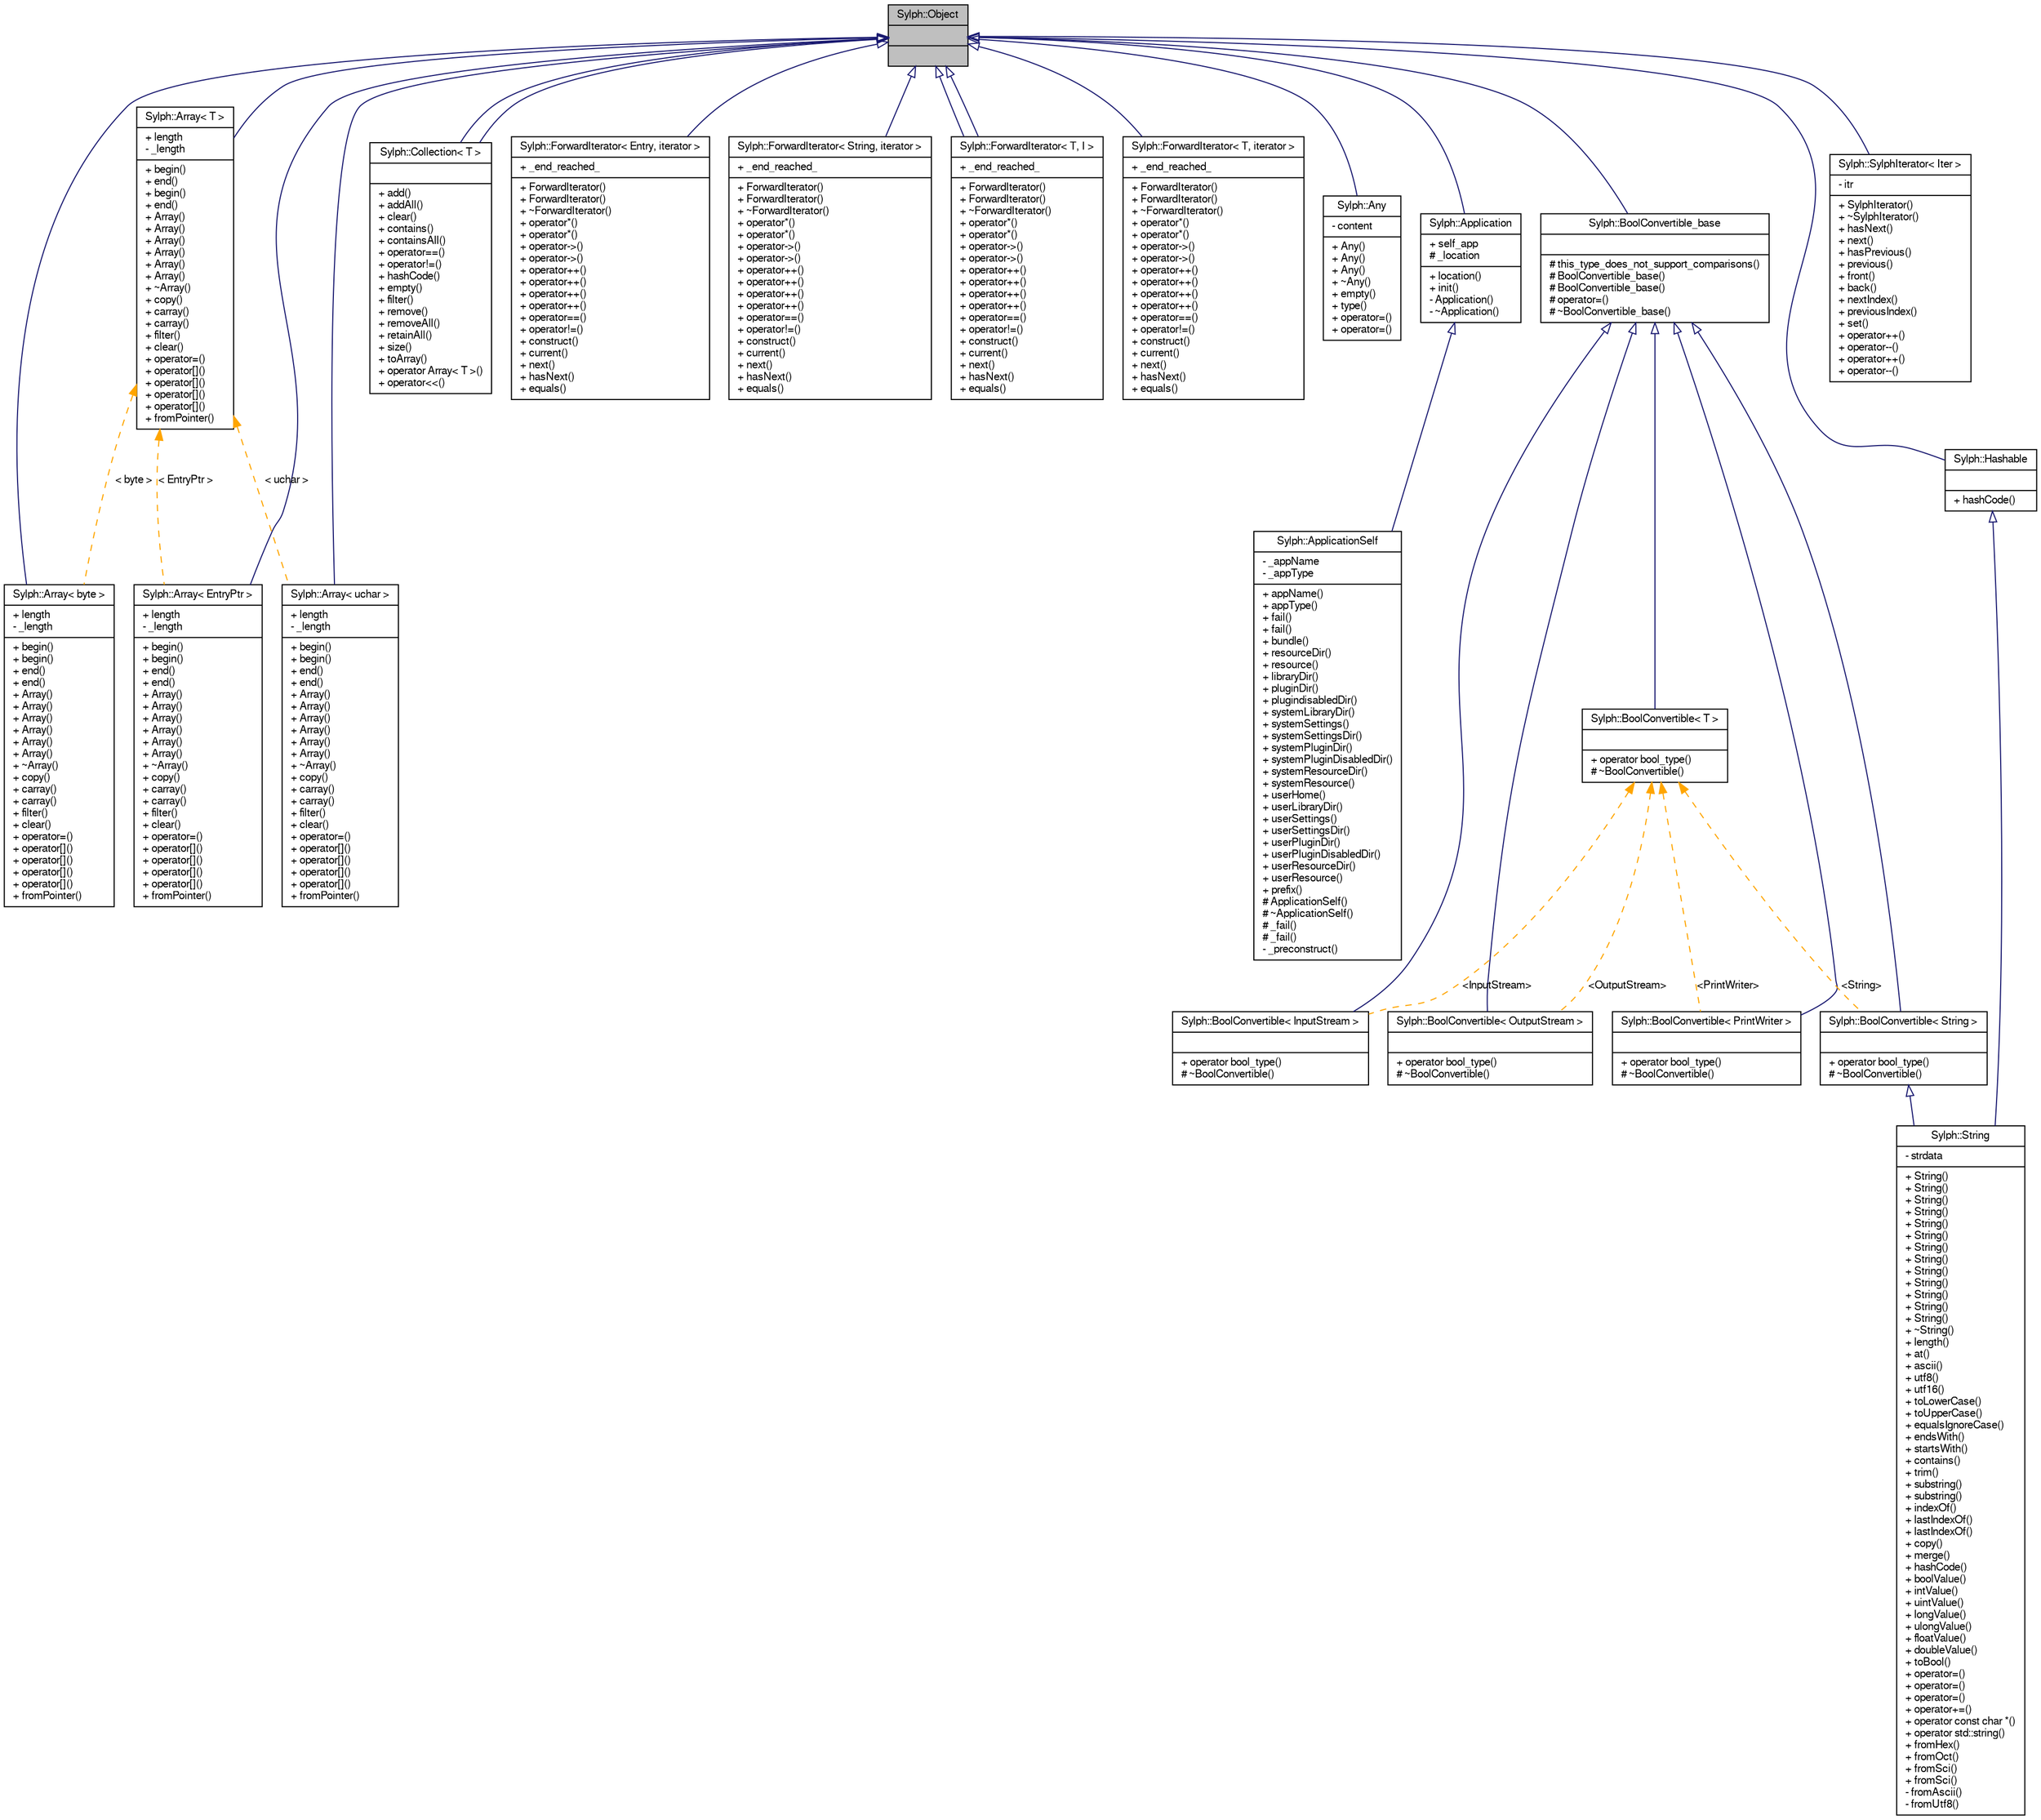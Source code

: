 digraph G
{
  edge [fontname="FreeSans",fontsize="10",labelfontname="FreeSans",labelfontsize="10"];
  node [fontname="FreeSans",fontsize="10",shape=record];
  Node1 [label="{Sylph::Object\n||}",height=0.2,width=0.4,color="black", fillcolor="grey75", style="filled" fontcolor="black"];
  Node1 -> Node2 [dir=back,color="midnightblue",fontsize="10",style="solid",arrowtail="empty",fontname="FreeSans"];
  Node2 [label="{Sylph::Array\< byte \>\n|+ length\l- _length\l|+ begin()\l+ begin()\l+ end()\l+ end()\l+ Array()\l+ Array()\l+ Array()\l+ Array()\l+ Array()\l+ Array()\l+ ~Array()\l+ copy()\l+ carray()\l+ carray()\l+ filter()\l+ clear()\l+ operator=()\l+ operator[]()\l+ operator[]()\l+ operator[]()\l+ operator[]()\l+ fromPointer()\l}",height=0.2,width=0.4,color="black", fillcolor="white", style="filled",URL="$class_sylph_1_1_array.html"];
  Node1 -> Node3 [dir=back,color="midnightblue",fontsize="10",style="solid",arrowtail="empty",fontname="FreeSans"];
  Node3 [label="{Sylph::Array\< EntryPtr \>\n|+ length\l- _length\l|+ begin()\l+ begin()\l+ end()\l+ end()\l+ Array()\l+ Array()\l+ Array()\l+ Array()\l+ Array()\l+ Array()\l+ ~Array()\l+ copy()\l+ carray()\l+ carray()\l+ filter()\l+ clear()\l+ operator=()\l+ operator[]()\l+ operator[]()\l+ operator[]()\l+ operator[]()\l+ fromPointer()\l}",height=0.2,width=0.4,color="black", fillcolor="white", style="filled",URL="$class_sylph_1_1_array.html"];
  Node1 -> Node4 [dir=back,color="midnightblue",fontsize="10",style="solid",arrowtail="empty",fontname="FreeSans"];
  Node4 [label="{Sylph::Array\< uchar \>\n|+ length\l- _length\l|+ begin()\l+ begin()\l+ end()\l+ end()\l+ Array()\l+ Array()\l+ Array()\l+ Array()\l+ Array()\l+ Array()\l+ ~Array()\l+ copy()\l+ carray()\l+ carray()\l+ filter()\l+ clear()\l+ operator=()\l+ operator[]()\l+ operator[]()\l+ operator[]()\l+ operator[]()\l+ fromPointer()\l}",height=0.2,width=0.4,color="black", fillcolor="white", style="filled",URL="$class_sylph_1_1_array.html"];
  Node1 -> Node5 [dir=back,color="midnightblue",fontsize="10",style="solid",arrowtail="empty",fontname="FreeSans"];
  Node5 [label="{Sylph::Collection\< T \>\n||+ add()\l+ addAll()\l+ clear()\l+ contains()\l+ containsAll()\l+ operator==()\l+ operator!=()\l+ hashCode()\l+ empty()\l+ filter()\l+ remove()\l+ removeAll()\l+ retainAll()\l+ size()\l+ toArray()\l+ operator Array\< T \>()\l+ operator\<\<()\l}",height=0.2,width=0.4,color="black", fillcolor="white", style="filled",URL="$class_sylph_1_1_collection.html"];
  Node1 -> Node6 [dir=back,color="midnightblue",fontsize="10",style="solid",arrowtail="empty",fontname="FreeSans"];
  Node6 [label="{Sylph::ForwardIterator\< Entry, iterator \>\n|+ _end_reached_\l|+ ForwardIterator()\l+ ForwardIterator()\l+ ~ForwardIterator()\l+ operator*()\l+ operator*()\l+ operator-\>()\l+ operator-\>()\l+ operator++()\l+ operator++()\l+ operator++()\l+ operator++()\l+ operator==()\l+ operator!=()\l+ construct()\l+ current()\l+ next()\l+ hasNext()\l+ equals()\l}",height=0.2,width=0.4,color="black", fillcolor="white", style="filled",URL="$class_sylph_1_1_forward_iterator.html"];
  Node1 -> Node7 [dir=back,color="midnightblue",fontsize="10",style="solid",arrowtail="empty",fontname="FreeSans"];
  Node7 [label="{Sylph::ForwardIterator\< String, iterator \>\n|+ _end_reached_\l|+ ForwardIterator()\l+ ForwardIterator()\l+ ~ForwardIterator()\l+ operator*()\l+ operator*()\l+ operator-\>()\l+ operator-\>()\l+ operator++()\l+ operator++()\l+ operator++()\l+ operator++()\l+ operator==()\l+ operator!=()\l+ construct()\l+ current()\l+ next()\l+ hasNext()\l+ equals()\l}",height=0.2,width=0.4,color="black", fillcolor="white", style="filled",URL="$class_sylph_1_1_forward_iterator.html"];
  Node1 -> Node8 [dir=back,color="midnightblue",fontsize="10",style="solid",arrowtail="empty",fontname="FreeSans"];
  Node8 [label="{Sylph::ForwardIterator\< T, I \>\n|+ _end_reached_\l|+ ForwardIterator()\l+ ForwardIterator()\l+ ~ForwardIterator()\l+ operator*()\l+ operator*()\l+ operator-\>()\l+ operator-\>()\l+ operator++()\l+ operator++()\l+ operator++()\l+ operator++()\l+ operator==()\l+ operator!=()\l+ construct()\l+ current()\l+ next()\l+ hasNext()\l+ equals()\l}",height=0.2,width=0.4,color="black", fillcolor="white", style="filled",URL="$class_sylph_1_1_forward_iterator.html"];
  Node1 -> Node9 [dir=back,color="midnightblue",fontsize="10",style="solid",arrowtail="empty",fontname="FreeSans"];
  Node9 [label="{Sylph::ForwardIterator\< T, iterator \>\n|+ _end_reached_\l|+ ForwardIterator()\l+ ForwardIterator()\l+ ~ForwardIterator()\l+ operator*()\l+ operator*()\l+ operator-\>()\l+ operator-\>()\l+ operator++()\l+ operator++()\l+ operator++()\l+ operator++()\l+ operator==()\l+ operator!=()\l+ construct()\l+ current()\l+ next()\l+ hasNext()\l+ equals()\l}",height=0.2,width=0.4,color="black", fillcolor="white", style="filled",URL="$class_sylph_1_1_forward_iterator.html"];
  Node1 -> Node10 [dir=back,color="midnightblue",fontsize="10",style="solid",arrowtail="empty",fontname="FreeSans"];
  Node10 [label="{Sylph::Any\n|- content\l|+ Any()\l+ Any()\l+ Any()\l+ ~Any()\l+ empty()\l+ type()\l+ operator=()\l+ operator=()\l}",height=0.2,width=0.4,color="black", fillcolor="white", style="filled",URL="$class_sylph_1_1_any.html",tooltip="Wrapper class for any kind of class."];
  Node1 -> Node11 [dir=back,color="midnightblue",fontsize="10",style="solid",arrowtail="empty",fontname="FreeSans"];
  Node11 [label="{Sylph::Application\n|+ self_app\l# _location\l|+ location()\l+ init()\l- Application()\l- ~Application()\l}",height=0.2,width=0.4,color="black", fillcolor="white", style="filled",URL="$class_sylph_1_1_application.html",tooltip="Class representing an application."];
  Node11 -> Node12 [dir=back,color="midnightblue",fontsize="10",style="solid",arrowtail="empty",fontname="FreeSans"];
  Node12 [label="{Sylph::ApplicationSelf\n|- _appName\l- _appType\l|+ appName()\l+ appType()\l+ fail()\l+ fail()\l+ bundle()\l+ resourceDir()\l+ resource()\l+ libraryDir()\l+ pluginDir()\l+ plugindisabledDir()\l+ systemLibraryDir()\l+ systemSettings()\l+ systemSettingsDir()\l+ systemPluginDir()\l+ systemPluginDisabledDir()\l+ systemResourceDir()\l+ systemResource()\l+ userHome()\l+ userLibraryDir()\l+ userSettings()\l+ userSettingsDir()\l+ userPluginDir()\l+ userPluginDisabledDir()\l+ userResourceDir()\l+ userResource()\l+ prefix()\l# ApplicationSelf()\l# ~ApplicationSelf()\l# _fail()\l# _fail()\l- _preconstruct()\l}",height=0.2,width=0.4,color="black", fillcolor="white", style="filled",URL="$class_sylph_1_1_application_self.html",tooltip="An Application representing the currently running application."];
  Node1 -> Node13 [dir=back,color="midnightblue",fontsize="10",style="solid",arrowtail="empty",fontname="FreeSans"];
  Node13 [label="{Sylph::Array\< T \>\n|+ length\l- _length\l|+ begin()\l+ end()\l+ begin()\l+ end()\l+ Array()\l+ Array()\l+ Array()\l+ Array()\l+ Array()\l+ Array()\l+ ~Array()\l+ copy()\l+ carray()\l+ carray()\l+ filter()\l+ clear()\l+ operator=()\l+ operator[]()\l+ operator[]()\l+ operator[]()\l+ operator[]()\l+ fromPointer()\l}",height=0.2,width=0.4,color="black", fillcolor="white", style="filled",URL="$class_sylph_1_1_array.html",tooltip="Array provides a safe array."];
  Node13 -> Node2 [dir=back,color="orange",fontsize="10",style="dashed",label="\< byte \>",fontname="FreeSans"];
  Node13 -> Node4 [dir=back,color="orange",fontsize="10",style="dashed",label="\< uchar \>",fontname="FreeSans"];
  Node13 -> Node3 [dir=back,color="orange",fontsize="10",style="dashed",label="\< EntryPtr \>",fontname="FreeSans"];
  Node1 -> Node14 [dir=back,color="midnightblue",fontsize="10",style="solid",arrowtail="empty",fontname="FreeSans"];
  Node14 [label="{Sylph::BoolConvertible_base\n||# this_type_does_not_support_comparisons()\l# BoolConvertible_base()\l# BoolConvertible_base()\l# operator=()\l# ~BoolConvertible_base()\l}",height=0.2,width=0.4,color="black", fillcolor="white", style="filled",URL="$class_sylph_1_1_bool_convertible__base.html",tooltip="Abstract base class for BoolConvertible."];
  Node14 -> Node15 [dir=back,color="midnightblue",fontsize="10",style="solid",arrowtail="empty",fontname="FreeSans"];
  Node15 [label="{Sylph::BoolConvertible\< InputStream \>\n||+ operator bool_type()\l# ~BoolConvertible()\l}",height=0.2,width=0.4,color="black", fillcolor="white", style="filled",URL="$class_sylph_1_1_bool_convertible.html"];
  Node14 -> Node16 [dir=back,color="midnightblue",fontsize="10",style="solid",arrowtail="empty",fontname="FreeSans"];
  Node16 [label="{Sylph::BoolConvertible\< OutputStream \>\n||+ operator bool_type()\l# ~BoolConvertible()\l}",height=0.2,width=0.4,color="black", fillcolor="white", style="filled",URL="$class_sylph_1_1_bool_convertible.html"];
  Node14 -> Node17 [dir=back,color="midnightblue",fontsize="10",style="solid",arrowtail="empty",fontname="FreeSans"];
  Node17 [label="{Sylph::BoolConvertible\< PrintWriter \>\n||+ operator bool_type()\l# ~BoolConvertible()\l}",height=0.2,width=0.4,color="black", fillcolor="white", style="filled",URL="$class_sylph_1_1_bool_convertible.html"];
  Node14 -> Node18 [dir=back,color="midnightblue",fontsize="10",style="solid",arrowtail="empty",fontname="FreeSans"];
  Node18 [label="{Sylph::BoolConvertible\< String \>\n||+ operator bool_type()\l# ~BoolConvertible()\l}",height=0.2,width=0.4,color="black", fillcolor="white", style="filled",URL="$class_sylph_1_1_bool_convertible.html"];
  Node18 -> Node19 [dir=back,color="midnightblue",fontsize="10",style="solid",arrowtail="empty",fontname="FreeSans"];
  Node19 [label="{Sylph::String\n|- strdata\l|+ String()\l+ String()\l+ String()\l+ String()\l+ String()\l+ String()\l+ String()\l+ String()\l+ String()\l+ String()\l+ String()\l+ String()\l+ String()\l+ ~String()\l+ length()\l+ at()\l+ ascii()\l+ utf8()\l+ utf16()\l+ toLowerCase()\l+ toUpperCase()\l+ equalsIgnoreCase()\l+ endsWith()\l+ startsWith()\l+ contains()\l+ trim()\l+ substring()\l+ substring()\l+ indexOf()\l+ lastIndexOf()\l+ lastIndexOf()\l+ copy()\l+ merge()\l+ hashCode()\l+ boolValue()\l+ intValue()\l+ uintValue()\l+ longValue()\l+ ulongValue()\l+ floatValue()\l+ doubleValue()\l+ toBool()\l+ operator=()\l+ operator=()\l+ operator=()\l+ operator+=()\l+ operator const char *()\l+ operator std::string()\l+ fromHex()\l+ fromOct()\l+ fromSci()\l+ fromSci()\l- fromAscii()\l- fromUtf8()\l}",height=0.2,width=0.4,color="black", fillcolor="white", style="filled",URL="$class_sylph_1_1_string.html",tooltip="The String class represents character strings."];
  Node14 -> Node20 [dir=back,color="midnightblue",fontsize="10",style="solid",arrowtail="empty",fontname="FreeSans"];
  Node20 [label="{Sylph::BoolConvertible\< T \>\n||+ operator bool_type()\l# ~BoolConvertible()\l}",height=0.2,width=0.4,color="black", fillcolor="white", style="filled",URL="$class_sylph_1_1_bool_convertible.html",tooltip="Implementation of the Safe Bool Idiom."];
  Node20 -> Node16 [dir=back,color="orange",fontsize="10",style="dashed",label="\<OutputStream\>",fontname="FreeSans"];
  Node20 -> Node17 [dir=back,color="orange",fontsize="10",style="dashed",label="\<PrintWriter\>",fontname="FreeSans"];
  Node20 -> Node18 [dir=back,color="orange",fontsize="10",style="dashed",label="\<String\>",fontname="FreeSans"];
  Node20 -> Node15 [dir=back,color="orange",fontsize="10",style="dashed",label="\<InputStream\>",fontname="FreeSans"];
  Node1 -> Node5 [dir=back,color="midnightblue",fontsize="10",style="solid",arrowtail="empty",fontname="FreeSans"];
  Node1 -> Node8 [dir=back,color="midnightblue",fontsize="10",style="solid",arrowtail="empty",fontname="FreeSans"];
  Node1 -> Node21 [dir=back,color="midnightblue",fontsize="10",style="solid",arrowtail="empty",fontname="FreeSans"];
  Node21 [label="{Sylph::Hashable\n||+ hashCode()\l}",height=0.2,width=0.4,color="black", fillcolor="white", style="filled",URL="$class_sylph_1_1_hashable.html",tooltip="Interface to indicate this object provides its own hashCode function."];
  Node21 -> Node19 [dir=back,color="midnightblue",fontsize="10",style="solid",arrowtail="empty",fontname="FreeSans"];
  Node1 -> Node22 [dir=back,color="midnightblue",fontsize="10",style="solid",arrowtail="empty",fontname="FreeSans"];
  Node22 [label="{Sylph::SylphIterator\< Iter \>\n|- itr\l|+ SylphIterator()\l+ ~SylphIterator()\l+ hasNext()\l+ next()\l+ hasPrevious()\l+ previous()\l+ front()\l+ back()\l+ nextIndex()\l+ previousIndex()\l+ set()\l+ operator++()\l+ operator--()\l+ operator++()\l+ operator--()\l}",height=0.2,width=0.4,color="black", fillcolor="white", style="filled",URL="$class_sylph_1_1_sylph_iterator.html",tooltip="SylphIterator provides a easier-to-use wrapper around STL iterators."];
}
